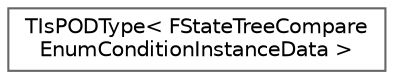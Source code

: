 digraph "Graphical Class Hierarchy"
{
 // INTERACTIVE_SVG=YES
 // LATEX_PDF_SIZE
  bgcolor="transparent";
  edge [fontname=Helvetica,fontsize=10,labelfontname=Helvetica,labelfontsize=10];
  node [fontname=Helvetica,fontsize=10,shape=box,height=0.2,width=0.4];
  rankdir="LR";
  Node0 [id="Node000000",label="TIsPODType\< FStateTreeCompare\lEnumConditionInstanceData \>",height=0.2,width=0.4,color="grey40", fillcolor="white", style="filled",URL="$d3/d29/structTIsPODType_3_01FStateTreeCompareEnumConditionInstanceData_01_4.html",tooltip=" "];
}
